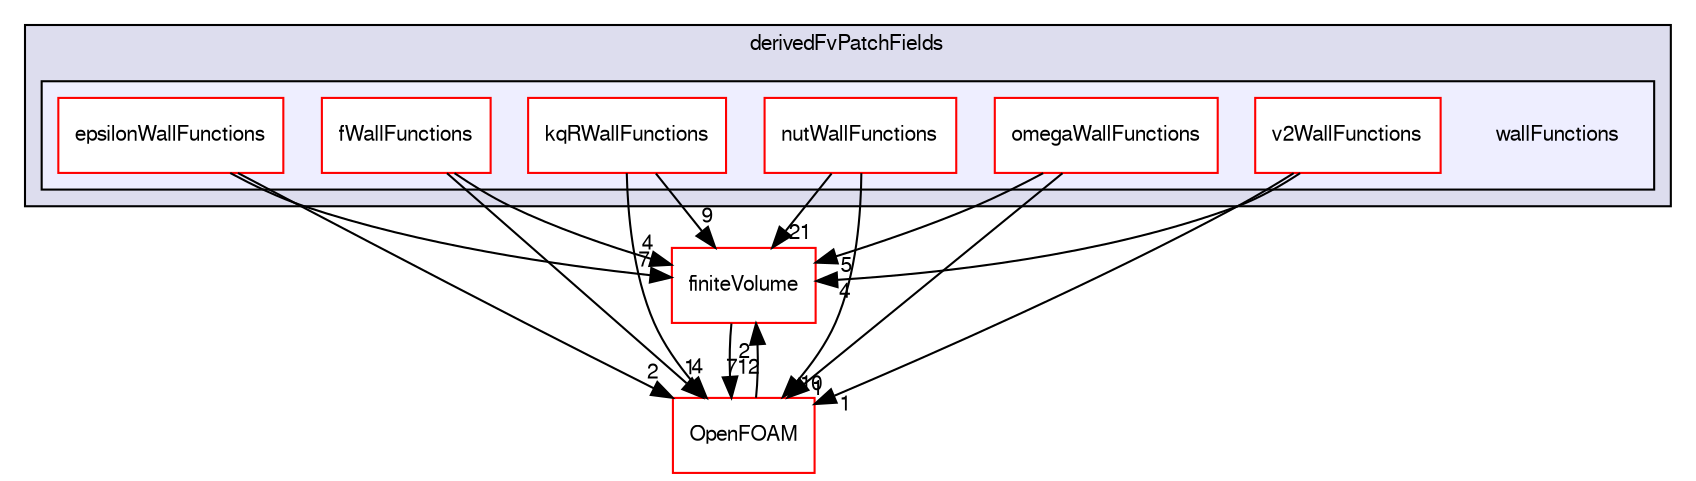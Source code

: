 digraph "src/TurbulenceModels/turbulenceModels/RAS/derivedFvPatchFields/wallFunctions" {
  bgcolor=transparent;
  compound=true
  node [ fontsize="10", fontname="FreeSans"];
  edge [ labelfontsize="10", labelfontname="FreeSans"];
  subgraph clusterdir_22069f5775fb39fd683a4fab70e8b0be {
    graph [ bgcolor="#ddddee", pencolor="black", label="derivedFvPatchFields" fontname="FreeSans", fontsize="10", URL="dir_22069f5775fb39fd683a4fab70e8b0be.html"]
  subgraph clusterdir_105e12b7eee7a5adb746985125ad25e1 {
    graph [ bgcolor="#eeeeff", pencolor="black", label="" URL="dir_105e12b7eee7a5adb746985125ad25e1.html"];
    dir_105e12b7eee7a5adb746985125ad25e1 [shape=plaintext label="wallFunctions"];
    dir_d28e8fb4c491b5e69dc9f4205d683805 [shape=box label="epsilonWallFunctions" color="red" fillcolor="white" style="filled" URL="dir_d28e8fb4c491b5e69dc9f4205d683805.html"];
    dir_a2d20c5a04082a3d60c4e928a69f98db [shape=box label="fWallFunctions" color="red" fillcolor="white" style="filled" URL="dir_a2d20c5a04082a3d60c4e928a69f98db.html"];
    dir_a65df67e7000d0d75c2633b5b01b88d6 [shape=box label="kqRWallFunctions" color="red" fillcolor="white" style="filled" URL="dir_a65df67e7000d0d75c2633b5b01b88d6.html"];
    dir_f417327ac357b6ca5fe28d357e623359 [shape=box label="nutWallFunctions" color="red" fillcolor="white" style="filled" URL="dir_f417327ac357b6ca5fe28d357e623359.html"];
    dir_659e52e14a35e82ba361194162dd8381 [shape=box label="omegaWallFunctions" color="red" fillcolor="white" style="filled" URL="dir_659e52e14a35e82ba361194162dd8381.html"];
    dir_7e8a18025d4c39e82e2e5d6c65ef4a08 [shape=box label="v2WallFunctions" color="red" fillcolor="white" style="filled" URL="dir_7e8a18025d4c39e82e2e5d6c65ef4a08.html"];
  }
  }
  dir_9bd15774b555cf7259a6fa18f99fe99b [shape=box label="finiteVolume" color="red" URL="dir_9bd15774b555cf7259a6fa18f99fe99b.html"];
  dir_c5473ff19b20e6ec4dfe5c310b3778a8 [shape=box label="OpenFOAM" color="red" URL="dir_c5473ff19b20e6ec4dfe5c310b3778a8.html"];
  dir_9bd15774b555cf7259a6fa18f99fe99b->dir_c5473ff19b20e6ec4dfe5c310b3778a8 [headlabel="712", labeldistance=1.5 headhref="dir_000749_001732.html"];
  dir_a2d20c5a04082a3d60c4e928a69f98db->dir_9bd15774b555cf7259a6fa18f99fe99b [headlabel="4", labeldistance=1.5 headhref="dir_002895_000749.html"];
  dir_a2d20c5a04082a3d60c4e928a69f98db->dir_c5473ff19b20e6ec4dfe5c310b3778a8 [headlabel="1", labeldistance=1.5 headhref="dir_002895_001732.html"];
  dir_f417327ac357b6ca5fe28d357e623359->dir_9bd15774b555cf7259a6fa18f99fe99b [headlabel="21", labeldistance=1.5 headhref="dir_002989_000749.html"];
  dir_f417327ac357b6ca5fe28d357e623359->dir_c5473ff19b20e6ec4dfe5c310b3778a8 [headlabel="10", labeldistance=1.5 headhref="dir_002989_001732.html"];
  dir_7e8a18025d4c39e82e2e5d6c65ef4a08->dir_9bd15774b555cf7259a6fa18f99fe99b [headlabel="4", labeldistance=1.5 headhref="dir_002924_000749.html"];
  dir_7e8a18025d4c39e82e2e5d6c65ef4a08->dir_c5473ff19b20e6ec4dfe5c310b3778a8 [headlabel="1", labeldistance=1.5 headhref="dir_002924_001732.html"];
  dir_c5473ff19b20e6ec4dfe5c310b3778a8->dir_9bd15774b555cf7259a6fa18f99fe99b [headlabel="2", labeldistance=1.5 headhref="dir_001732_000749.html"];
  dir_659e52e14a35e82ba361194162dd8381->dir_9bd15774b555cf7259a6fa18f99fe99b [headlabel="5", labeldistance=1.5 headhref="dir_002918_000749.html"];
  dir_659e52e14a35e82ba361194162dd8381->dir_c5473ff19b20e6ec4dfe5c310b3778a8 [headlabel="1", labeldistance=1.5 headhref="dir_002918_001732.html"];
  dir_d28e8fb4c491b5e69dc9f4205d683805->dir_9bd15774b555cf7259a6fa18f99fe99b [headlabel="7", labeldistance=1.5 headhref="dir_002886_000749.html"];
  dir_d28e8fb4c491b5e69dc9f4205d683805->dir_c5473ff19b20e6ec4dfe5c310b3778a8 [headlabel="2", labeldistance=1.5 headhref="dir_002886_001732.html"];
  dir_a65df67e7000d0d75c2633b5b01b88d6->dir_9bd15774b555cf7259a6fa18f99fe99b [headlabel="9", labeldistance=1.5 headhref="dir_002901_000749.html"];
  dir_a65df67e7000d0d75c2633b5b01b88d6->dir_c5473ff19b20e6ec4dfe5c310b3778a8 [headlabel="4", labeldistance=1.5 headhref="dir_002901_001732.html"];
}
